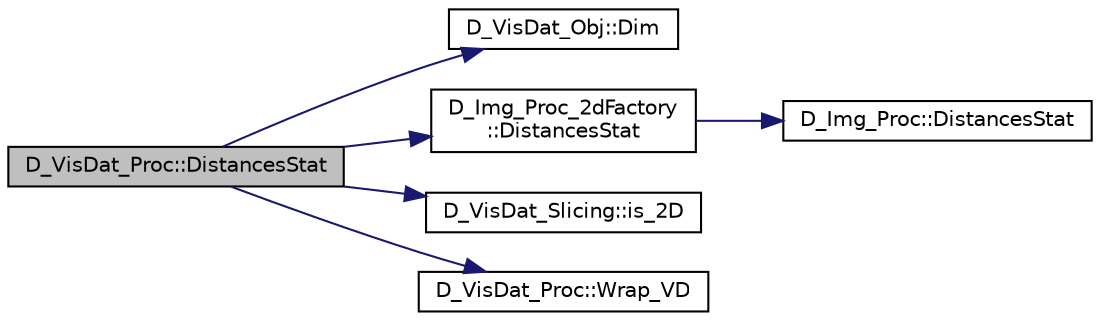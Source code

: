 digraph "D_VisDat_Proc::DistancesStat"
{
 // LATEX_PDF_SIZE
  edge [fontname="Helvetica",fontsize="10",labelfontname="Helvetica",labelfontsize="10"];
  node [fontname="Helvetica",fontsize="10",shape=record];
  rankdir="LR";
  Node1 [label="D_VisDat_Proc::DistancesStat",height=0.2,width=0.4,color="black", fillcolor="grey75", style="filled", fontcolor="black",tooltip=" "];
  Node1 -> Node2 [color="midnightblue",fontsize="10",style="solid"];
  Node2 [label="D_VisDat_Obj::Dim",height=0.2,width=0.4,color="black", fillcolor="white", style="filled",URL="$class_d___vis_dat___obj.html#a9b255993f402cca1b61ca82beae51b20",tooltip=" "];
  Node1 -> Node3 [color="midnightblue",fontsize="10",style="solid"];
  Node3 [label="D_Img_Proc_2dFactory\l::DistancesStat",height=0.2,width=0.4,color="black", fillcolor="white", style="filled",URL="$class_d___img___proc__2d_factory.html#a760460fbd1162910722036aba85107cd",tooltip=" "];
  Node3 -> Node4 [color="midnightblue",fontsize="10",style="solid"];
  Node4 [label="D_Img_Proc::DistancesStat",height=0.2,width=0.4,color="black", fillcolor="white", style="filled",URL="$class_d___img___proc.html#ad7b1a6909b775a8cc81243ac2ef68bc2",tooltip=" "];
  Node1 -> Node5 [color="midnightblue",fontsize="10",style="solid"];
  Node5 [label="D_VisDat_Slicing::is_2D",height=0.2,width=0.4,color="black", fillcolor="white", style="filled",URL="$class_d___vis_dat___slicing.html#a6e5f7f2a4448f135c77a06e04f678974",tooltip=" "];
  Node1 -> Node6 [color="midnightblue",fontsize="10",style="solid"];
  Node6 [label="D_VisDat_Proc::Wrap_VD",height=0.2,width=0.4,color="black", fillcolor="white", style="filled",URL="$class_d___vis_dat___proc.html#a08a25f3f05db4e112c651456fd1ae7e5",tooltip=" "];
}
